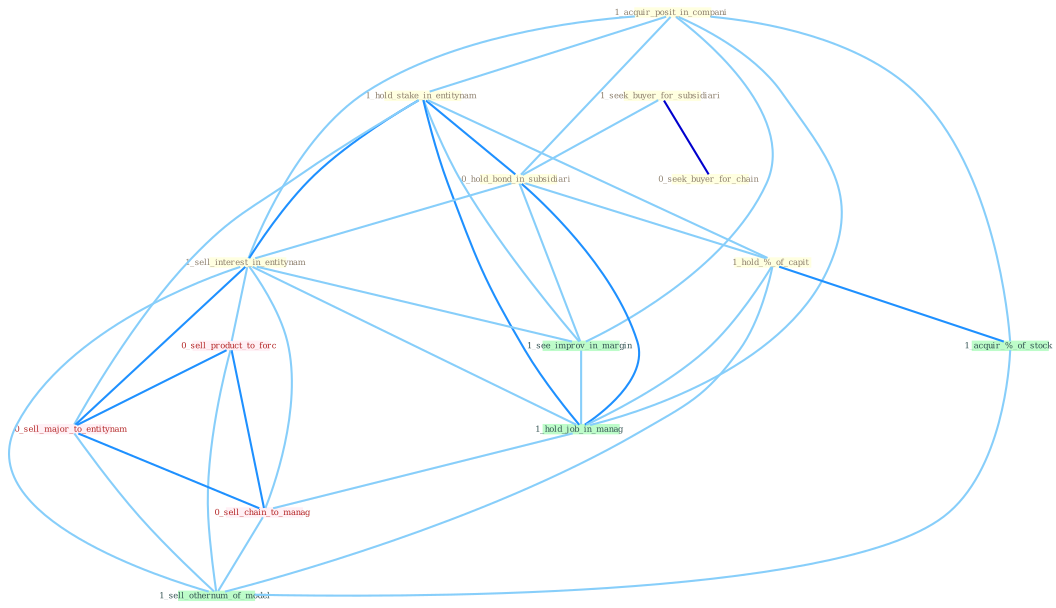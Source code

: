 Graph G{ 
    node
    [shape=polygon,style=filled,width=.5,height=.06,color="#BDFCC9",fixedsize=true,fontsize=4,
    fontcolor="#2f4f4f"];
    {node
    [color="#ffffe0", fontcolor="#8b7d6b"] "1_acquir_posit_in_compani " "1_seek_buyer_for_subsidiari " "1_hold_stake_in_entitynam " "0_hold_bond_in_subsidiari " "1_hold_%_of_capit " "0_seek_buyer_for_chain " "1_sell_interest_in_entitynam "}
{node [color="#fff0f5", fontcolor="#b22222"] "0_sell_product_to_forc " "0_sell_major_to_entitynam " "0_sell_chain_to_manag "}
edge [color="#B0E2FF"];

	"1_acquir_posit_in_compani " -- "1_hold_stake_in_entitynam " [w="1", color="#87cefa" ];
	"1_acquir_posit_in_compani " -- "0_hold_bond_in_subsidiari " [w="1", color="#87cefa" ];
	"1_acquir_posit_in_compani " -- "1_sell_interest_in_entitynam " [w="1", color="#87cefa" ];
	"1_acquir_posit_in_compani " -- "1_see_improv_in_margin " [w="1", color="#87cefa" ];
	"1_acquir_posit_in_compani " -- "1_acquir_%_of_stock " [w="1", color="#87cefa" ];
	"1_acquir_posit_in_compani " -- "1_hold_job_in_manag " [w="1", color="#87cefa" ];
	"1_seek_buyer_for_subsidiari " -- "0_hold_bond_in_subsidiari " [w="1", color="#87cefa" ];
	"1_seek_buyer_for_subsidiari " -- "0_seek_buyer_for_chain " [w="3", color="#0000cd" , len=0.6];
	"1_hold_stake_in_entitynam " -- "0_hold_bond_in_subsidiari " [w="2", color="#1e90ff" , len=0.8];
	"1_hold_stake_in_entitynam " -- "1_hold_%_of_capit " [w="1", color="#87cefa" ];
	"1_hold_stake_in_entitynam " -- "1_sell_interest_in_entitynam " [w="2", color="#1e90ff" , len=0.8];
	"1_hold_stake_in_entitynam " -- "1_see_improv_in_margin " [w="1", color="#87cefa" ];
	"1_hold_stake_in_entitynam " -- "1_hold_job_in_manag " [w="2", color="#1e90ff" , len=0.8];
	"1_hold_stake_in_entitynam " -- "0_sell_major_to_entitynam " [w="1", color="#87cefa" ];
	"0_hold_bond_in_subsidiari " -- "1_hold_%_of_capit " [w="1", color="#87cefa" ];
	"0_hold_bond_in_subsidiari " -- "1_sell_interest_in_entitynam " [w="1", color="#87cefa" ];
	"0_hold_bond_in_subsidiari " -- "1_see_improv_in_margin " [w="1", color="#87cefa" ];
	"0_hold_bond_in_subsidiari " -- "1_hold_job_in_manag " [w="2", color="#1e90ff" , len=0.8];
	"1_hold_%_of_capit " -- "1_acquir_%_of_stock " [w="2", color="#1e90ff" , len=0.8];
	"1_hold_%_of_capit " -- "1_hold_job_in_manag " [w="1", color="#87cefa" ];
	"1_hold_%_of_capit " -- "1_sell_othernum_of_model " [w="1", color="#87cefa" ];
	"1_sell_interest_in_entitynam " -- "1_see_improv_in_margin " [w="1", color="#87cefa" ];
	"1_sell_interest_in_entitynam " -- "1_hold_job_in_manag " [w="1", color="#87cefa" ];
	"1_sell_interest_in_entitynam " -- "0_sell_product_to_forc " [w="1", color="#87cefa" ];
	"1_sell_interest_in_entitynam " -- "0_sell_major_to_entitynam " [w="2", color="#1e90ff" , len=0.8];
	"1_sell_interest_in_entitynam " -- "0_sell_chain_to_manag " [w="1", color="#87cefa" ];
	"1_sell_interest_in_entitynam " -- "1_sell_othernum_of_model " [w="1", color="#87cefa" ];
	"1_see_improv_in_margin " -- "1_hold_job_in_manag " [w="1", color="#87cefa" ];
	"1_acquir_%_of_stock " -- "1_sell_othernum_of_model " [w="1", color="#87cefa" ];
	"1_hold_job_in_manag " -- "0_sell_chain_to_manag " [w="1", color="#87cefa" ];
	"0_sell_product_to_forc " -- "0_sell_major_to_entitynam " [w="2", color="#1e90ff" , len=0.8];
	"0_sell_product_to_forc " -- "0_sell_chain_to_manag " [w="2", color="#1e90ff" , len=0.8];
	"0_sell_product_to_forc " -- "1_sell_othernum_of_model " [w="1", color="#87cefa" ];
	"0_sell_major_to_entitynam " -- "0_sell_chain_to_manag " [w="2", color="#1e90ff" , len=0.8];
	"0_sell_major_to_entitynam " -- "1_sell_othernum_of_model " [w="1", color="#87cefa" ];
	"0_sell_chain_to_manag " -- "1_sell_othernum_of_model " [w="1", color="#87cefa" ];
}